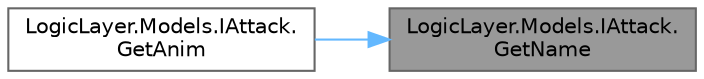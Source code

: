 digraph "LogicLayer.Models.IAttack.GetName"
{
 // LATEX_PDF_SIZE
  bgcolor="transparent";
  edge [fontname=Helvetica,fontsize=10,labelfontname=Helvetica,labelfontsize=10];
  node [fontname=Helvetica,fontsize=10,shape=box,height=0.2,width=0.4];
  rankdir="RL";
  Node1 [id="Node000001",label="LogicLayer.Models.IAttack.\lGetName",height=0.2,width=0.4,color="gray40", fillcolor="grey60", style="filled", fontcolor="black",tooltip="Retrieves the name of the attack."];
  Node1 -> Node2 [id="edge1_Node000001_Node000002",dir="back",color="steelblue1",style="solid",tooltip=" "];
  Node2 [id="Node000002",label="LogicLayer.Models.IAttack.\lGetAnim",height=0.2,width=0.4,color="grey40", fillcolor="white", style="filled",URL="$interface_logic_layer_1_1_models_1_1_i_attack.html#a444e896cead5a8b57f78f0cb4342df39",tooltip="Retrieves the animation sprites for the attack based on the blobert data and other parameters."];
}
